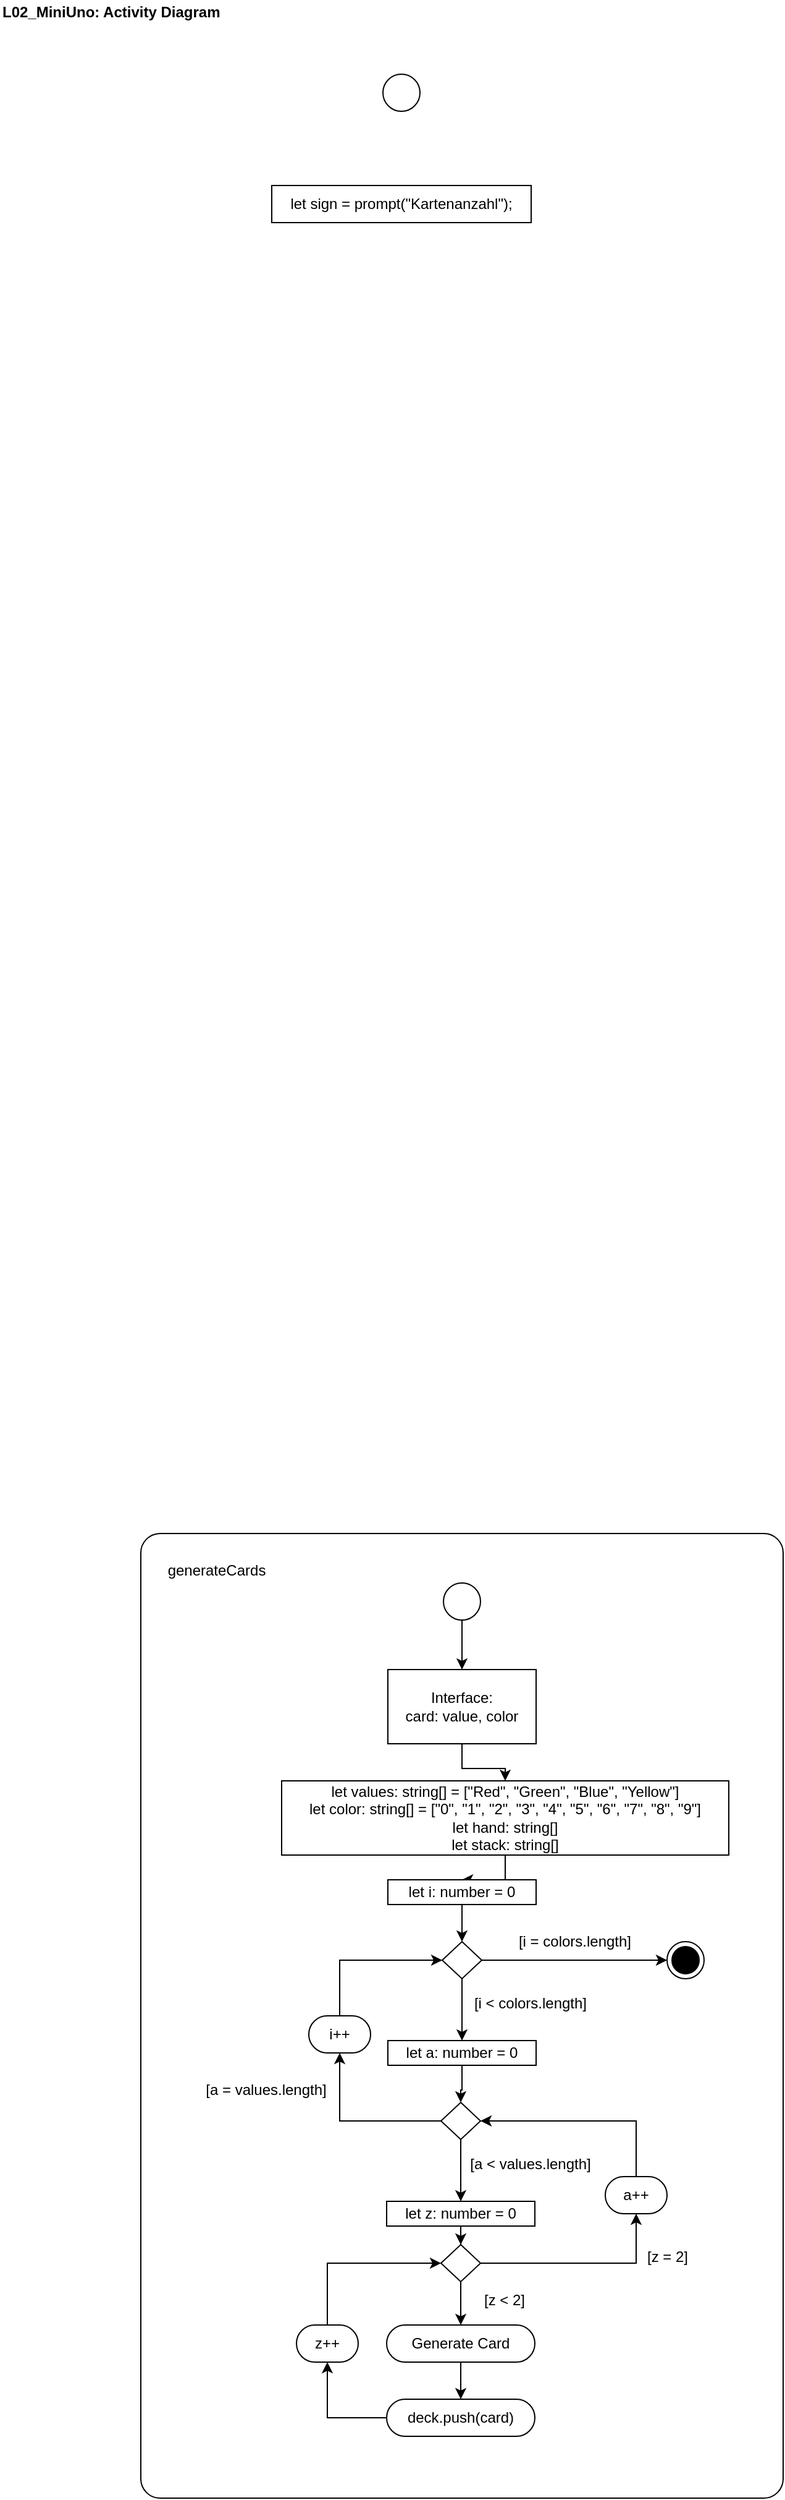 <mxfile version="13.7.9" type="device"><diagram id="C5RBs43oDa-KdzZeNtuy" name="Page-1"><mxGraphModel dx="1086" dy="806" grid="1" gridSize="10" guides="1" tooltips="1" connect="1" arrows="1" fold="1" page="1" pageScale="1" pageWidth="827" pageHeight="1169" math="0" shadow="0"><root><mxCell id="WIyWlLk6GJQsqaUBKTNV-0"/><mxCell id="WIyWlLk6GJQsqaUBKTNV-1" parent="WIyWlLk6GJQsqaUBKTNV-0"/><mxCell id="Xr-0YwkQAm7NCZG1M4sQ-45" value="" style="rounded=1;whiteSpace=wrap;html=1;strokeColor=#050000;arcSize=3;" parent="WIyWlLk6GJQsqaUBKTNV-1" vertex="1"><mxGeometry x="154" y="1280" width="520" height="780" as="geometry"/></mxCell><mxCell id="s2Zs9nLVyo_BZYwufJkU-0" value="&lt;b&gt;L02_MiniUno: Activity Diagram&lt;/b&gt;" style="text;html=1;strokeColor=none;fillColor=none;align=left;verticalAlign=middle;whiteSpace=wrap;rounded=0;" parent="WIyWlLk6GJQsqaUBKTNV-1" vertex="1"><mxGeometry x="40" y="40" width="200" height="20" as="geometry"/></mxCell><mxCell id="Xr-0YwkQAm7NCZG1M4sQ-5" style="edgeStyle=orthogonalEdgeStyle;rounded=0;orthogonalLoop=1;jettySize=auto;html=1;entryX=0.5;entryY=0;entryDx=0;entryDy=0;" parent="WIyWlLk6GJQsqaUBKTNV-1" source="Xr-0YwkQAm7NCZG1M4sQ-1" target="Xr-0YwkQAm7NCZG1M4sQ-4" edge="1"><mxGeometry relative="1" as="geometry"/></mxCell><mxCell id="Xr-0YwkQAm7NCZG1M4sQ-1" value="" style="ellipse;whiteSpace=wrap;html=1;aspect=fixed;" parent="WIyWlLk6GJQsqaUBKTNV-1" vertex="1"><mxGeometry x="399" y="1320" width="30" height="30" as="geometry"/></mxCell><mxCell id="Xr-0YwkQAm7NCZG1M4sQ-7" style="edgeStyle=orthogonalEdgeStyle;rounded=0;orthogonalLoop=1;jettySize=auto;html=1;entryX=0.5;entryY=0;entryDx=0;entryDy=0;" parent="WIyWlLk6GJQsqaUBKTNV-1" source="Xr-0YwkQAm7NCZG1M4sQ-4" target="Xr-0YwkQAm7NCZG1M4sQ-6" edge="1"><mxGeometry relative="1" as="geometry"/></mxCell><mxCell id="Xr-0YwkQAm7NCZG1M4sQ-4" value="Interface:&lt;br&gt;card: value, color" style="rounded=0;whiteSpace=wrap;html=1;" parent="WIyWlLk6GJQsqaUBKTNV-1" vertex="1"><mxGeometry x="354" y="1390" width="120" height="60" as="geometry"/></mxCell><mxCell id="Xr-0YwkQAm7NCZG1M4sQ-9" style="edgeStyle=orthogonalEdgeStyle;rounded=0;orthogonalLoop=1;jettySize=auto;html=1;entryX=0.5;entryY=0;entryDx=0;entryDy=0;" parent="WIyWlLk6GJQsqaUBKTNV-1" source="Xr-0YwkQAm7NCZG1M4sQ-6" target="Xr-0YwkQAm7NCZG1M4sQ-8" edge="1"><mxGeometry relative="1" as="geometry"/></mxCell><mxCell id="Xr-0YwkQAm7NCZG1M4sQ-6" value="&lt;span class=&quot;pl-k&quot;&gt;let&lt;/span&gt; &lt;span class=&quot;pl-s1&quot;&gt;values&lt;/span&gt;: &lt;span class=&quot;pl-smi&quot;&gt;string[] =&amp;nbsp;&lt;/span&gt;&lt;span class=&quot;pl-kos&quot;&gt;[&quot;Red&quot;, &quot;Green&quot;, &quot;Blue&quot;, &quot;Yellow&quot;&lt;/span&gt;&lt;span class=&quot;pl-kos&quot;&gt;]&lt;br&gt;&lt;span class=&quot;pl-k&quot;&gt;let&lt;/span&gt; &lt;span class=&quot;pl-s1&quot;&gt;color&lt;/span&gt;: &lt;span class=&quot;pl-smi&quot;&gt;string&lt;/span&gt;&lt;span class=&quot;pl-kos&quot;&gt;[]&amp;nbsp;= [&quot;0&quot;, &quot;1&quot;, &quot;2&quot;, &quot;3&quot;, &quot;4&quot;, &quot;5&quot;, &quot;6&quot;, &quot;7&quot;, &quot;8&quot;, &quot;9&quot;]&lt;/span&gt;&lt;span class=&quot;pl-kos&quot;&gt;&lt;br&gt;&lt;/span&gt;&lt;span class=&quot;pl-k&quot;&gt;let&lt;/span&gt; &lt;span class=&quot;pl-s1&quot;&gt;hand&lt;/span&gt;: &lt;span class=&quot;pl-smi&quot;&gt;string&lt;/span&gt;&lt;span class=&quot;pl-kos&quot;&gt;[&lt;/span&gt;&lt;span class=&quot;pl-kos&quot;&gt;]&lt;br&gt;&lt;/span&gt;&lt;span class=&quot;pl-k&quot;&gt;let&lt;/span&gt;&amp;nbsp;&lt;span class=&quot;pl-s1&quot;&gt;stack&lt;/span&gt;:&amp;nbsp;&lt;span class=&quot;pl-smi&quot;&gt;string&lt;/span&gt;&lt;span class=&quot;pl-kos&quot;&gt;[&lt;/span&gt;&lt;span class=&quot;pl-kos&quot;&gt;]&lt;/span&gt;&lt;br&gt;&lt;/span&gt;" style="rounded=0;whiteSpace=wrap;html=1;" parent="WIyWlLk6GJQsqaUBKTNV-1" vertex="1"><mxGeometry x="268" y="1480" width="362" height="60" as="geometry"/></mxCell><mxCell id="Xr-0YwkQAm7NCZG1M4sQ-11" style="edgeStyle=orthogonalEdgeStyle;rounded=0;orthogonalLoop=1;jettySize=auto;html=1;entryX=0.5;entryY=0;entryDx=0;entryDy=0;" parent="WIyWlLk6GJQsqaUBKTNV-1" source="Xr-0YwkQAm7NCZG1M4sQ-8" target="Xr-0YwkQAm7NCZG1M4sQ-10" edge="1"><mxGeometry relative="1" as="geometry"/></mxCell><mxCell id="Xr-0YwkQAm7NCZG1M4sQ-8" value="&lt;span class=&quot;pl-k&quot;&gt;let&lt;/span&gt;&lt;span&gt;&amp;nbsp;&lt;/span&gt;&lt;span class=&quot;pl-s1&quot;&gt;i&lt;/span&gt;&lt;span&gt;: number = 0&lt;/span&gt;" style="rounded=0;whiteSpace=wrap;html=1;" parent="WIyWlLk6GJQsqaUBKTNV-1" vertex="1"><mxGeometry x="354" y="1560" width="120" height="20" as="geometry"/></mxCell><mxCell id="Xr-0YwkQAm7NCZG1M4sQ-17" style="edgeStyle=orthogonalEdgeStyle;rounded=0;orthogonalLoop=1;jettySize=auto;html=1;" parent="WIyWlLk6GJQsqaUBKTNV-1" source="Xr-0YwkQAm7NCZG1M4sQ-51" target="Xr-0YwkQAm7NCZG1M4sQ-16" edge="1"><mxGeometry relative="1" as="geometry"/></mxCell><mxCell id="Xr-0YwkQAm7NCZG1M4sQ-33" style="edgeStyle=orthogonalEdgeStyle;rounded=0;orthogonalLoop=1;jettySize=auto;html=1;entryX=0;entryY=0.5;entryDx=0;entryDy=0;" parent="WIyWlLk6GJQsqaUBKTNV-1" source="Xr-0YwkQAm7NCZG1M4sQ-10" target="Xr-0YwkQAm7NCZG1M4sQ-32" edge="1"><mxGeometry relative="1" as="geometry"/></mxCell><mxCell id="Xr-0YwkQAm7NCZG1M4sQ-10" value="" style="rhombus;whiteSpace=wrap;html=1;" parent="WIyWlLk6GJQsqaUBKTNV-1" vertex="1"><mxGeometry x="398" y="1610" width="32" height="30" as="geometry"/></mxCell><mxCell id="Xr-0YwkQAm7NCZG1M4sQ-14" value="[i &amp;lt; colors.length]" style="text;html=1;align=center;verticalAlign=middle;resizable=0;points=[];autosize=1;" parent="WIyWlLk6GJQsqaUBKTNV-1" vertex="1"><mxGeometry x="414" y="1650" width="110" height="20" as="geometry"/></mxCell><mxCell id="Xr-0YwkQAm7NCZG1M4sQ-19" style="edgeStyle=orthogonalEdgeStyle;rounded=0;orthogonalLoop=1;jettySize=auto;html=1;entryX=0.5;entryY=0;entryDx=0;entryDy=0;" parent="WIyWlLk6GJQsqaUBKTNV-1" source="Xr-0YwkQAm7NCZG1M4sQ-53" target="Xr-0YwkQAm7NCZG1M4sQ-18" edge="1"><mxGeometry relative="1" as="geometry"/></mxCell><mxCell id="Xr-0YwkQAm7NCZG1M4sQ-44" style="edgeStyle=orthogonalEdgeStyle;rounded=0;orthogonalLoop=1;jettySize=auto;html=1;entryX=0;entryY=0.5;entryDx=0;entryDy=0;" parent="WIyWlLk6GJQsqaUBKTNV-1" source="Xr-0YwkQAm7NCZG1M4sQ-49" target="Xr-0YwkQAm7NCZG1M4sQ-10" edge="1"><mxGeometry relative="1" as="geometry"><Array as="points"><mxPoint x="315" y="1625"/></Array></mxGeometry></mxCell><mxCell id="Xr-0YwkQAm7NCZG1M4sQ-16" value="" style="rhombus;whiteSpace=wrap;html=1;" parent="WIyWlLk6GJQsqaUBKTNV-1" vertex="1"><mxGeometry x="397" y="1740" width="32" height="30" as="geometry"/></mxCell><mxCell id="Xr-0YwkQAm7NCZG1M4sQ-26" style="edgeStyle=orthogonalEdgeStyle;rounded=0;orthogonalLoop=1;jettySize=auto;html=1;entryX=0.5;entryY=0;entryDx=0;entryDy=0;" parent="WIyWlLk6GJQsqaUBKTNV-1" source="Xr-0YwkQAm7NCZG1M4sQ-18" target="Xr-0YwkQAm7NCZG1M4sQ-28" edge="1"><mxGeometry relative="1" as="geometry"><mxPoint x="413" y="1900" as="targetPoint"/></mxGeometry></mxCell><mxCell id="Xr-0YwkQAm7NCZG1M4sQ-43" style="edgeStyle=orthogonalEdgeStyle;rounded=0;orthogonalLoop=1;jettySize=auto;html=1;entryX=1;entryY=0.5;entryDx=0;entryDy=0;" parent="WIyWlLk6GJQsqaUBKTNV-1" source="Xr-0YwkQAm7NCZG1M4sQ-47" target="Xr-0YwkQAm7NCZG1M4sQ-16" edge="1"><mxGeometry relative="1" as="geometry"><mxPoint x="450" y="1755" as="targetPoint"/><Array as="points"><mxPoint x="555" y="1755"/></Array></mxGeometry></mxCell><mxCell id="Xr-0YwkQAm7NCZG1M4sQ-18" value="" style="rhombus;whiteSpace=wrap;html=1;" parent="WIyWlLk6GJQsqaUBKTNV-1" vertex="1"><mxGeometry x="397" y="1855" width="32" height="30" as="geometry"/></mxCell><mxCell id="Xr-0YwkQAm7NCZG1M4sQ-20" value="[a &amp;lt; values.length]" style="text;html=1;align=center;verticalAlign=middle;resizable=0;points=[];autosize=1;" parent="WIyWlLk6GJQsqaUBKTNV-1" vertex="1"><mxGeometry x="414" y="1780" width="110" height="20" as="geometry"/></mxCell><mxCell id="Xr-0YwkQAm7NCZG1M4sQ-27" value="[z &amp;lt; 2]" style="text;html=1;align=center;verticalAlign=middle;resizable=0;points=[];autosize=1;" parent="WIyWlLk6GJQsqaUBKTNV-1" vertex="1"><mxGeometry x="423" y="1890" width="50" height="20" as="geometry"/></mxCell><mxCell id="Xr-0YwkQAm7NCZG1M4sQ-31" style="edgeStyle=orthogonalEdgeStyle;rounded=0;orthogonalLoop=1;jettySize=auto;html=1;entryX=0.5;entryY=0;entryDx=0;entryDy=0;" parent="WIyWlLk6GJQsqaUBKTNV-1" source="Xr-0YwkQAm7NCZG1M4sQ-28" target="Xr-0YwkQAm7NCZG1M4sQ-30" edge="1"><mxGeometry relative="1" as="geometry"/></mxCell><mxCell id="Xr-0YwkQAm7NCZG1M4sQ-28" value="Generate Card" style="rounded=1;whiteSpace=wrap;html=1;arcSize=50;" parent="WIyWlLk6GJQsqaUBKTNV-1" vertex="1"><mxGeometry x="353" y="1920" width="120" height="30" as="geometry"/></mxCell><mxCell id="Xr-0YwkQAm7NCZG1M4sQ-30" value="&lt;span class=&quot;pl-s1&quot;&gt;deck&lt;/span&gt;&lt;span class=&quot;pl-kos&quot;&gt;.&lt;/span&gt;&lt;span class=&quot;pl-en&quot;&gt;push&lt;/span&gt;&lt;span class=&quot;pl-kos&quot;&gt;(&lt;/span&gt;&lt;span class=&quot;pl-s1&quot;&gt;card&lt;/span&gt;&lt;span class=&quot;pl-kos&quot;&gt;)&lt;/span&gt;&lt;span class=&quot;pl-kos&quot;&gt;&lt;/span&gt;" style="rounded=1;whiteSpace=wrap;html=1;arcSize=50;" parent="WIyWlLk6GJQsqaUBKTNV-1" vertex="1"><mxGeometry x="353" y="1980" width="120" height="30" as="geometry"/></mxCell><mxCell id="Xr-0YwkQAm7NCZG1M4sQ-32" value="" style="ellipse;html=1;shape=endState;fillColor=#000000;strokeColor=#050000;" parent="WIyWlLk6GJQsqaUBKTNV-1" vertex="1"><mxGeometry x="580" y="1610" width="30" height="30" as="geometry"/></mxCell><mxCell id="Xr-0YwkQAm7NCZG1M4sQ-37" style="edgeStyle=orthogonalEdgeStyle;rounded=0;orthogonalLoop=1;jettySize=auto;html=1;entryX=0;entryY=0.5;entryDx=0;entryDy=0;exitX=0;exitY=0.5;exitDx=0;exitDy=0;" parent="WIyWlLk6GJQsqaUBKTNV-1" source="Xr-0YwkQAm7NCZG1M4sQ-56" target="Xr-0YwkQAm7NCZG1M4sQ-18" edge="1"><mxGeometry relative="1" as="geometry"><mxPoint x="398" y="2105" as="sourcePoint"/><mxPoint x="397" y="1915" as="targetPoint"/><Array as="points"><mxPoint x="305" y="1935"/><mxPoint x="305" y="1870"/></Array></mxGeometry></mxCell><mxCell id="Xr-0YwkQAm7NCZG1M4sQ-46" value="generateCards" style="text;html=1;align=center;verticalAlign=middle;resizable=0;points=[];autosize=1;" parent="WIyWlLk6GJQsqaUBKTNV-1" vertex="1"><mxGeometry x="170" y="1300" width="90" height="20" as="geometry"/></mxCell><mxCell id="Xr-0YwkQAm7NCZG1M4sQ-47" value="a++" style="rounded=1;whiteSpace=wrap;html=1;strokeColor=#050000;arcSize=50;" parent="WIyWlLk6GJQsqaUBKTNV-1" vertex="1"><mxGeometry x="530" y="1800" width="50" height="30" as="geometry"/></mxCell><mxCell id="Xr-0YwkQAm7NCZG1M4sQ-48" style="edgeStyle=orthogonalEdgeStyle;rounded=0;orthogonalLoop=1;jettySize=auto;html=1;entryX=0.5;entryY=1;entryDx=0;entryDy=0;" parent="WIyWlLk6GJQsqaUBKTNV-1" source="Xr-0YwkQAm7NCZG1M4sQ-18" target="Xr-0YwkQAm7NCZG1M4sQ-47" edge="1"><mxGeometry relative="1" as="geometry"><mxPoint x="429" y="1835" as="sourcePoint"/><mxPoint x="549" y="1890" as="targetPoint"/><Array as="points"><mxPoint x="555" y="1870"/></Array></mxGeometry></mxCell><mxCell id="Xr-0YwkQAm7NCZG1M4sQ-49" value="i++" style="rounded=1;whiteSpace=wrap;html=1;strokeColor=#050000;arcSize=50;" parent="WIyWlLk6GJQsqaUBKTNV-1" vertex="1"><mxGeometry x="290" y="1670" width="50" height="30" as="geometry"/></mxCell><mxCell id="Xr-0YwkQAm7NCZG1M4sQ-50" style="edgeStyle=orthogonalEdgeStyle;rounded=0;orthogonalLoop=1;jettySize=auto;html=1;entryX=0.5;entryY=1;entryDx=0;entryDy=0;" parent="WIyWlLk6GJQsqaUBKTNV-1" source="Xr-0YwkQAm7NCZG1M4sQ-16" target="Xr-0YwkQAm7NCZG1M4sQ-49" edge="1"><mxGeometry relative="1" as="geometry"><mxPoint x="397" y="1755" as="sourcePoint"/><mxPoint x="310" y="1730" as="targetPoint"/><Array as="points"><mxPoint x="315" y="1755"/></Array></mxGeometry></mxCell><mxCell id="Xr-0YwkQAm7NCZG1M4sQ-51" value="&lt;span class=&quot;pl-k&quot;&gt;let&lt;/span&gt;&lt;span&gt;&amp;nbsp;a&lt;/span&gt;&lt;span&gt;: number = 0&lt;/span&gt;" style="rounded=0;whiteSpace=wrap;html=1;" parent="WIyWlLk6GJQsqaUBKTNV-1" vertex="1"><mxGeometry x="354" y="1690" width="120" height="20" as="geometry"/></mxCell><mxCell id="Xr-0YwkQAm7NCZG1M4sQ-52" style="edgeStyle=orthogonalEdgeStyle;rounded=0;orthogonalLoop=1;jettySize=auto;html=1;" parent="WIyWlLk6GJQsqaUBKTNV-1" source="Xr-0YwkQAm7NCZG1M4sQ-10" target="Xr-0YwkQAm7NCZG1M4sQ-51" edge="1"><mxGeometry relative="1" as="geometry"><mxPoint x="413" y="1660" as="sourcePoint"/><mxPoint x="413" y="1740" as="targetPoint"/></mxGeometry></mxCell><mxCell id="Xr-0YwkQAm7NCZG1M4sQ-53" value="&lt;span class=&quot;pl-k&quot;&gt;let&lt;/span&gt;&lt;span&gt;&amp;nbsp;z&lt;/span&gt;&lt;span&gt;: number = 0&lt;/span&gt;" style="rounded=0;whiteSpace=wrap;html=1;" parent="WIyWlLk6GJQsqaUBKTNV-1" vertex="1"><mxGeometry x="353" y="1820" width="120" height="20" as="geometry"/></mxCell><mxCell id="Xr-0YwkQAm7NCZG1M4sQ-54" style="edgeStyle=orthogonalEdgeStyle;rounded=0;orthogonalLoop=1;jettySize=auto;html=1;entryX=0.5;entryY=0;entryDx=0;entryDy=0;" parent="WIyWlLk6GJQsqaUBKTNV-1" source="Xr-0YwkQAm7NCZG1M4sQ-16" target="Xr-0YwkQAm7NCZG1M4sQ-53" edge="1"><mxGeometry relative="1" as="geometry"><mxPoint x="413" y="1770" as="sourcePoint"/><mxPoint x="413" y="1855" as="targetPoint"/></mxGeometry></mxCell><mxCell id="Xr-0YwkQAm7NCZG1M4sQ-55" value="[z = 2]" style="text;html=1;align=center;verticalAlign=middle;resizable=0;points=[];autosize=1;" parent="WIyWlLk6GJQsqaUBKTNV-1" vertex="1"><mxGeometry x="555" y="1855" width="50" height="20" as="geometry"/></mxCell><mxCell id="Xr-0YwkQAm7NCZG1M4sQ-56" value="z++" style="rounded=1;whiteSpace=wrap;html=1;strokeColor=#050000;arcSize=50;" parent="WIyWlLk6GJQsqaUBKTNV-1" vertex="1"><mxGeometry x="280" y="1920" width="50" height="30" as="geometry"/></mxCell><mxCell id="Xr-0YwkQAm7NCZG1M4sQ-57" style="edgeStyle=orthogonalEdgeStyle;rounded=0;orthogonalLoop=1;jettySize=auto;html=1;entryX=0.5;entryY=1;entryDx=0;entryDy=0;exitX=0;exitY=0.5;exitDx=0;exitDy=0;" parent="WIyWlLk6GJQsqaUBKTNV-1" source="Xr-0YwkQAm7NCZG1M4sQ-30" target="Xr-0YwkQAm7NCZG1M4sQ-56" edge="1"><mxGeometry relative="1" as="geometry"><mxPoint x="353" y="1995" as="sourcePoint"/><mxPoint x="397" y="1870" as="targetPoint"/><Array as="points"><mxPoint x="305" y="1995"/></Array></mxGeometry></mxCell><mxCell id="Xr-0YwkQAm7NCZG1M4sQ-58" value="[a = values.length]" style="text;html=1;align=center;verticalAlign=middle;resizable=0;points=[];autosize=1;" parent="WIyWlLk6GJQsqaUBKTNV-1" vertex="1"><mxGeometry x="200" y="1720" width="110" height="20" as="geometry"/></mxCell><mxCell id="Xr-0YwkQAm7NCZG1M4sQ-59" value="[i = colors.length]" style="text;html=1;align=center;verticalAlign=middle;resizable=0;points=[];autosize=1;" parent="WIyWlLk6GJQsqaUBKTNV-1" vertex="1"><mxGeometry x="450" y="1600" width="110" height="20" as="geometry"/></mxCell><mxCell id="Xr-0YwkQAm7NCZG1M4sQ-61" value="" style="ellipse;whiteSpace=wrap;html=1;aspect=fixed;" parent="WIyWlLk6GJQsqaUBKTNV-1" vertex="1"><mxGeometry x="350" y="100" width="30" height="30" as="geometry"/></mxCell><mxCell id="Xr-0YwkQAm7NCZG1M4sQ-62" value="let sign = prompt(&quot;Kartenanzahl&quot;);" style="rounded=0;whiteSpace=wrap;html=1;strokeColor=#050000;" parent="WIyWlLk6GJQsqaUBKTNV-1" vertex="1"><mxGeometry x="260" y="190" width="210" height="30" as="geometry"/></mxCell></root></mxGraphModel></diagram></mxfile>